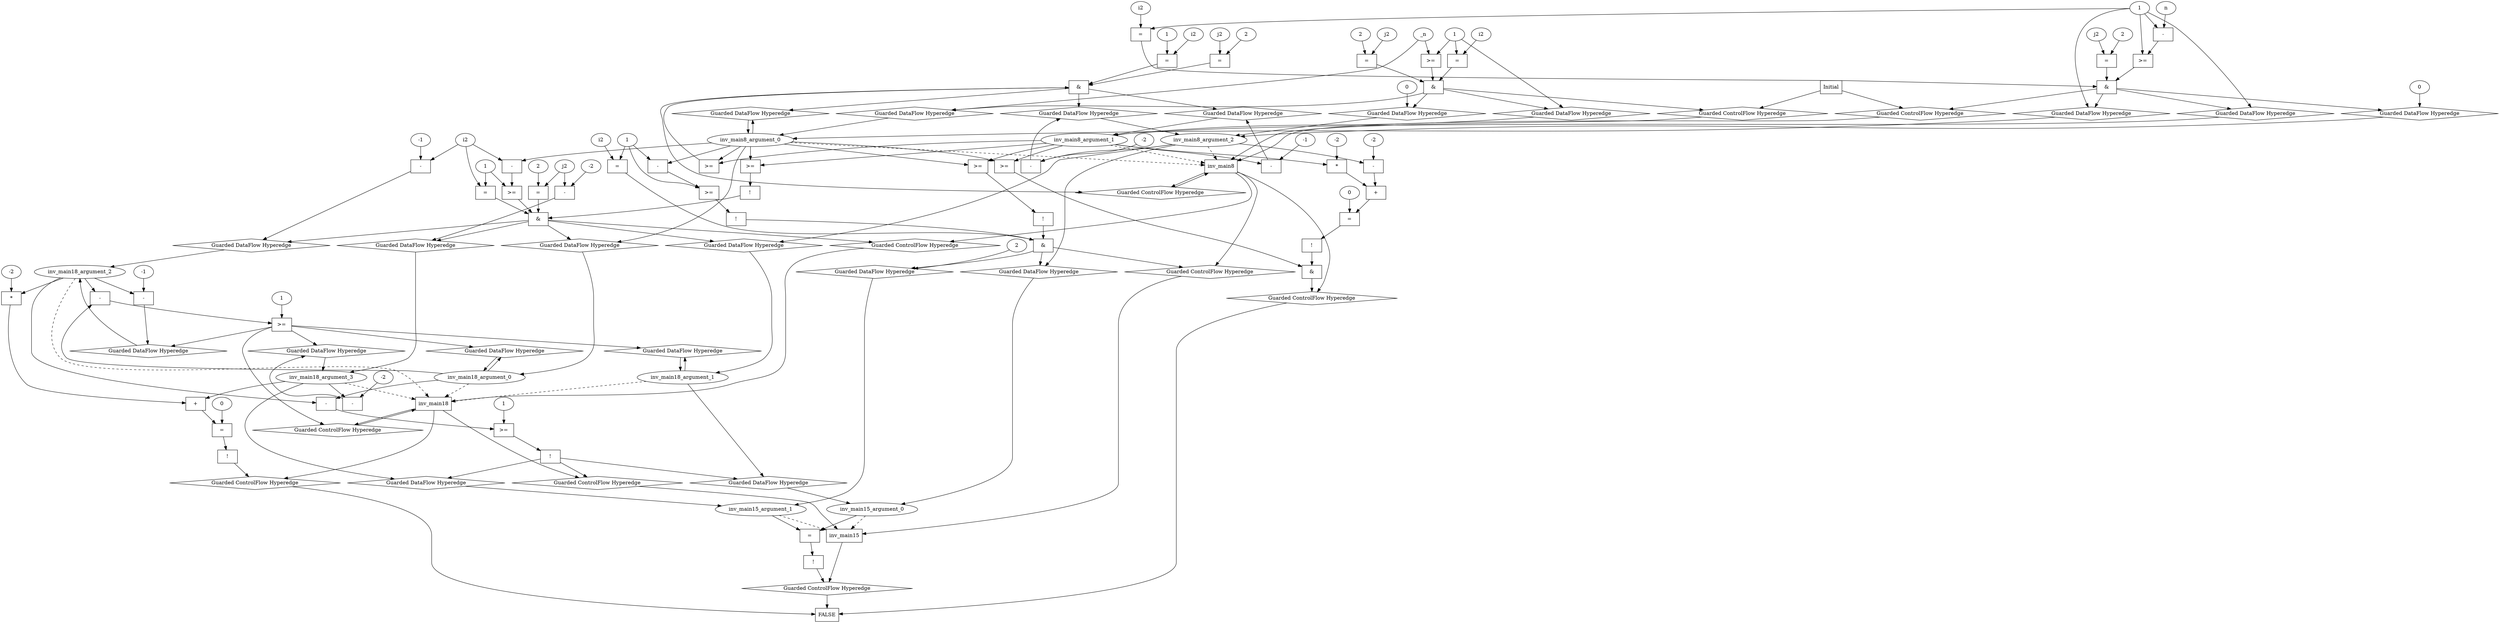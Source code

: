 digraph dag {
inv_main15 [label="inv_main15" shape="rect"];
inv_main18 [label="inv_main18" shape="rect"];
inv_main8 [label="inv_main8" shape="rect"];
FALSE [label="FALSE" shape="rect"];
Initial [label="Initial" shape="rect"];
ControlFowHyperEdge_0 [label="Guarded ControlFlow Hyperedge" shape="diamond"];
Initial -> ControlFowHyperEdge_0[label=""]
ControlFowHyperEdge_0 -> inv_main8[label=""]
ControlFowHyperEdge_1 [label="Guarded ControlFlow Hyperedge" shape="diamond"];
Initial -> ControlFowHyperEdge_1[label=""]
ControlFowHyperEdge_1 -> inv_main8[label=""]
ControlFowHyperEdge_2 [label="Guarded ControlFlow Hyperedge" shape="diamond"];
inv_main8 -> ControlFowHyperEdge_2[label=""]
ControlFowHyperEdge_2 -> inv_main8[label=""]
ControlFowHyperEdge_3 [label="Guarded ControlFlow Hyperedge" shape="diamond"];
inv_main8 -> ControlFowHyperEdge_3[label=""]
ControlFowHyperEdge_3 -> inv_main15[label=""]
ControlFowHyperEdge_4 [label="Guarded ControlFlow Hyperedge" shape="diamond"];
inv_main8 -> ControlFowHyperEdge_4[label=""]
ControlFowHyperEdge_4 -> inv_main18[label=""]
ControlFowHyperEdge_5 [label="Guarded ControlFlow Hyperedge" shape="diamond"];
inv_main18 -> ControlFowHyperEdge_5[label=""]
ControlFowHyperEdge_5 -> inv_main15[label=""]
ControlFowHyperEdge_6 [label="Guarded ControlFlow Hyperedge" shape="diamond"];
inv_main18 -> ControlFowHyperEdge_6[label=""]
ControlFowHyperEdge_6 -> inv_main18[label=""]
ControlFowHyperEdge_7 [label="Guarded ControlFlow Hyperedge" shape="diamond"];
inv_main8 -> ControlFowHyperEdge_7[label=""]
ControlFowHyperEdge_7 -> FALSE[label=""]
ControlFowHyperEdge_8 [label="Guarded ControlFlow Hyperedge" shape="diamond"];
inv_main18 -> ControlFowHyperEdge_8[label=""]
ControlFowHyperEdge_8 -> FALSE[label=""]
ControlFowHyperEdge_9 [label="Guarded ControlFlow Hyperedge" shape="diamond"];
inv_main15 -> ControlFowHyperEdge_9[label=""]
ControlFowHyperEdge_9 -> FALSE[label=""]
inv_main8_argument_0 [label="inv_main8_argument_0" shape="oval"];
inv_main8_argument_0 -> inv_main8[label="" style="dashed"]
inv_main8_argument_1 [label="inv_main8_argument_1" shape="oval"];
inv_main8_argument_1 -> inv_main8[label="" style="dashed"]
inv_main8_argument_2 [label="inv_main8_argument_2" shape="oval"];
inv_main8_argument_2 -> inv_main8[label="" style="dashed"]
inv_main15_argument_0 [label="inv_main15_argument_0" shape="oval"];
inv_main15_argument_0 -> inv_main15[label="" style="dashed"]
inv_main15_argument_1 [label="inv_main15_argument_1" shape="oval"];
inv_main15_argument_1 -> inv_main15[label="" style="dashed"]
inv_main18_argument_0 [label="inv_main18_argument_0" shape="oval"];
inv_main18_argument_0 -> inv_main18[label="" style="dashed"]
inv_main18_argument_1 [label="inv_main18_argument_1" shape="oval"];
inv_main18_argument_1 -> inv_main18[label="" style="dashed"]
inv_main18_argument_2 [label="inv_main18_argument_2" shape="oval"];
inv_main18_argument_2 -> inv_main18[label="" style="dashed"]
inv_main18_argument_3 [label="inv_main18_argument_3" shape="oval"];
inv_main18_argument_3 -> inv_main18[label="" style="dashed"]

xxxinv_main8___Initial_0xxx_and [label="&" shape="rect"];
xxxinv_main8___Initial_0xxxguard_0_node_0 [label=">=" shape="rect"];
xxxinv_main8___Initial_0xxxguard_0_node_1 [label="-" shape="rect"];
xxxinv_main8___Initial_0xxxguard_0_node_3 [label="n"];
xxxinv_main8___Initial_0xxxguard_0_node_1->xxxinv_main8___Initial_0xxxguard_0_node_0
xxxinv_main8___Initial_0xxxdataFlow_0_node_0->xxxinv_main8___Initial_0xxxguard_0_node_0
xxxinv_main8___Initial_0xxxdataFlow_0_node_0->xxxinv_main8___Initial_0xxxguard_0_node_1
xxxinv_main8___Initial_0xxxguard_0_node_3->xxxinv_main8___Initial_0xxxguard_0_node_1

xxxinv_main8___Initial_0xxxguard_0_node_0->xxxinv_main8___Initial_0xxx_and [label=""];
xxxinv_main8___Initial_0xxxguard1_node_0 [label="=" shape="rect"];
xxxinv_main8___Initial_0xxxguard1_node_2 [label="i2"];
xxxinv_main8___Initial_0xxxdataFlow_0_node_0->xxxinv_main8___Initial_0xxxguard1_node_0
xxxinv_main8___Initial_0xxxguard1_node_2->xxxinv_main8___Initial_0xxxguard1_node_0

xxxinv_main8___Initial_0xxxguard1_node_0->xxxinv_main8___Initial_0xxx_and [label=""];
xxxinv_main8___Initial_0xxxguard2_node_0 [label="=" shape="rect"];
xxxinv_main8___Initial_0xxxguard2_node_1 [label="2"];
xxxinv_main8___Initial_0xxxguard2_node_2 [label="j2"];
xxxinv_main8___Initial_0xxxguard2_node_1->xxxinv_main8___Initial_0xxxguard2_node_0
xxxinv_main8___Initial_0xxxguard2_node_2->xxxinv_main8___Initial_0xxxguard2_node_0

xxxinv_main8___Initial_0xxxguard2_node_0->xxxinv_main8___Initial_0xxx_and [label=""];
xxxinv_main8___Initial_0xxx_and->ControlFowHyperEdge_0 [label=""];
xxxinv_main8___Initial_0xxxdataFlow_0_node_0 [label="1"];

xxxinv_main8___Initial_0xxxdataFlow_0_node_0->DataFowHyperEdge_0_inv_main8_argument_0 [label=""];

xxxinv_main8___Initial_0xxxdataFlow_0_node_0->DataFowHyperEdge_0_inv_main8_argument_1 [label=""];
xxxinv_main8___Initial_0xxxdataFlow2_node_0 [label="0"];

xxxinv_main8___Initial_0xxxdataFlow2_node_0->DataFowHyperEdge_0_inv_main8_argument_2 [label=""];
xxxinv_main8___Initial_1xxx_and [label="&" shape="rect"];
xxxinv_main8___Initial_1xxxguard_0_node_0 [label=">=" shape="rect"];
xxxinv_main8___Initial_1xxxdataFlow_0_node_0->xxxinv_main8___Initial_1xxxguard_0_node_0
xxxinv_main8___Initial_1xxxdataFlow1_node_0->xxxinv_main8___Initial_1xxxguard_0_node_0

xxxinv_main8___Initial_1xxxguard_0_node_0->xxxinv_main8___Initial_1xxx_and [label=""];
xxxinv_main8___Initial_1xxxguard1_node_0 [label="=" shape="rect"];
xxxinv_main8___Initial_1xxxguard1_node_2 [label="i2"];
xxxinv_main8___Initial_1xxxdataFlow1_node_0->xxxinv_main8___Initial_1xxxguard1_node_0
xxxinv_main8___Initial_1xxxguard1_node_2->xxxinv_main8___Initial_1xxxguard1_node_0

xxxinv_main8___Initial_1xxxguard1_node_0->xxxinv_main8___Initial_1xxx_and [label=""];
xxxinv_main8___Initial_1xxxguard2_node_0 [label="=" shape="rect"];
xxxinv_main8___Initial_1xxxguard2_node_1 [label="2"];
xxxinv_main8___Initial_1xxxguard2_node_2 [label="j2"];
xxxinv_main8___Initial_1xxxguard2_node_1->xxxinv_main8___Initial_1xxxguard2_node_0
xxxinv_main8___Initial_1xxxguard2_node_2->xxxinv_main8___Initial_1xxxguard2_node_0

xxxinv_main8___Initial_1xxxguard2_node_0->xxxinv_main8___Initial_1xxx_and [label=""];
xxxinv_main8___Initial_1xxx_and->ControlFowHyperEdge_1 [label=""];
xxxinv_main8___Initial_1xxxdataFlow_0_node_0 [label="_n"];

xxxinv_main8___Initial_1xxxdataFlow_0_node_0->DataFowHyperEdge_1_inv_main8_argument_0 [label=""];
xxxinv_main8___Initial_1xxxdataFlow1_node_0 [label="1"];

xxxinv_main8___Initial_1xxxdataFlow1_node_0->DataFowHyperEdge_1_inv_main8_argument_1 [label=""];
xxxinv_main8___Initial_1xxxdataFlow2_node_0 [label="0"];

xxxinv_main8___Initial_1xxxdataFlow2_node_0->DataFowHyperEdge_1_inv_main8_argument_2 [label=""];
xxxinv_main8___inv_main8_2xxx_and [label="&" shape="rect"];
xxxinv_main8___inv_main8_2xxxguard_0_node_0 [label=">=" shape="rect"];
inv_main8_argument_0->xxxinv_main8___inv_main8_2xxxguard_0_node_0
inv_main8_argument_1->xxxinv_main8___inv_main8_2xxxguard_0_node_0

xxxinv_main8___inv_main8_2xxxguard_0_node_0->xxxinv_main8___inv_main8_2xxx_and [label=""];
xxxinv_main8___inv_main8_2xxxguard1_node_0 [label="=" shape="rect"];
xxxinv_main8___inv_main8_2xxxguard1_node_1 [label="i2"];
xxxinv_main8___inv_main8_2xxxguard1_node_2 [label="1"];
xxxinv_main8___inv_main8_2xxxguard1_node_1->xxxinv_main8___inv_main8_2xxxguard1_node_0
xxxinv_main8___inv_main8_2xxxguard1_node_2->xxxinv_main8___inv_main8_2xxxguard1_node_0

xxxinv_main8___inv_main8_2xxxguard1_node_0->xxxinv_main8___inv_main8_2xxx_and [label=""];
xxxinv_main8___inv_main8_2xxxguard2_node_0 [label="=" shape="rect"];
xxxinv_main8___inv_main8_2xxxguard2_node_1 [label="j2"];
xxxinv_main8___inv_main8_2xxxguard2_node_2 [label="2"];
xxxinv_main8___inv_main8_2xxxguard2_node_1->xxxinv_main8___inv_main8_2xxxguard2_node_0
xxxinv_main8___inv_main8_2xxxguard2_node_2->xxxinv_main8___inv_main8_2xxxguard2_node_0

xxxinv_main8___inv_main8_2xxxguard2_node_0->xxxinv_main8___inv_main8_2xxx_and [label=""];
xxxinv_main8___inv_main8_2xxx_and->ControlFowHyperEdge_2 [label=""];
xxxinv_main8___inv_main8_2xxxdataFlow_0_node_0 [label="-" shape="rect"];
xxxinv_main8___inv_main8_2xxxdataFlow_0_node_2 [label="-1"];
inv_main8_argument_1->xxxinv_main8___inv_main8_2xxxdataFlow_0_node_0
xxxinv_main8___inv_main8_2xxxdataFlow_0_node_2->xxxinv_main8___inv_main8_2xxxdataFlow_0_node_0

xxxinv_main8___inv_main8_2xxxdataFlow_0_node_0->DataFowHyperEdge_2_inv_main8_argument_1 [label=""];
xxxinv_main8___inv_main8_2xxxdataFlow1_node_0 [label="-" shape="rect"];
xxxinv_main8___inv_main8_2xxxdataFlow1_node_2 [label="-2"];
inv_main8_argument_2->xxxinv_main8___inv_main8_2xxxdataFlow1_node_0
xxxinv_main8___inv_main8_2xxxdataFlow1_node_2->xxxinv_main8___inv_main8_2xxxdataFlow1_node_0

xxxinv_main8___inv_main8_2xxxdataFlow1_node_0->DataFowHyperEdge_2_inv_main8_argument_2 [label=""];
xxxinv_main15___inv_main8_3xxx_and [label="&" shape="rect"];
xxxinv_main15___inv_main8_3xxxguard_0_node_0 [label="!" shape="rect"];
xxxinv_main15___inv_main8_3xxxguard_0_node_1 [label=">=" shape="rect"];
xxxinv_main15___inv_main8_3xxxguard_0_node_2 [label="-" shape="rect"];
xxxinv_main15___inv_main8_3xxxguard_0_node_4 [label="1"];
xxxinv_main15___inv_main8_3xxxguard_0_node_1->xxxinv_main15___inv_main8_3xxxguard_0_node_0
xxxinv_main15___inv_main8_3xxxguard_0_node_2->xxxinv_main15___inv_main8_3xxxguard_0_node_1
xxxinv_main15___inv_main8_3xxxguard_0_node_4->xxxinv_main15___inv_main8_3xxxguard_0_node_1
inv_main8_argument_0->xxxinv_main15___inv_main8_3xxxguard_0_node_2
xxxinv_main15___inv_main8_3xxxguard_0_node_4->xxxinv_main15___inv_main8_3xxxguard_0_node_2

xxxinv_main15___inv_main8_3xxxguard_0_node_0->xxxinv_main15___inv_main8_3xxx_and [label=""];
xxxinv_main15___inv_main8_3xxxguard1_node_0 [label="!" shape="rect"];
xxxinv_main15___inv_main8_3xxxguard1_node_1 [label=">=" shape="rect"];
xxxinv_main15___inv_main8_3xxxguard1_node_1->xxxinv_main15___inv_main8_3xxxguard1_node_0
inv_main8_argument_0->xxxinv_main15___inv_main8_3xxxguard1_node_1
inv_main8_argument_1->xxxinv_main15___inv_main8_3xxxguard1_node_1

xxxinv_main15___inv_main8_3xxxguard1_node_0->xxxinv_main15___inv_main8_3xxx_and [label=""];
xxxinv_main15___inv_main8_3xxxguard2_node_0 [label="=" shape="rect"];
xxxinv_main15___inv_main8_3xxxguard2_node_1 [label="i2"];
xxxinv_main15___inv_main8_3xxxguard2_node_1->xxxinv_main15___inv_main8_3xxxguard2_node_0
xxxinv_main15___inv_main8_3xxxguard_0_node_4->xxxinv_main15___inv_main8_3xxxguard2_node_0

xxxinv_main15___inv_main8_3xxxguard2_node_0->xxxinv_main15___inv_main8_3xxx_and [label=""];
xxxinv_main15___inv_main8_3xxx_and->ControlFowHyperEdge_3 [label=""];
xxxinv_main15___inv_main8_3xxxdataFlow_0_node_0 [label="2"];

xxxinv_main15___inv_main8_3xxxdataFlow_0_node_0->DataFowHyperEdge_3_inv_main15_argument_1 [label=""];
xxxinv_main18___inv_main8_4xxx_and [label="&" shape="rect"];
xxxinv_main18___inv_main8_4xxxguard_0_node_0 [label=">=" shape="rect"];
xxxinv_main18___inv_main8_4xxxguard_0_node_1 [label="-" shape="rect"];
xxxinv_main18___inv_main8_4xxxguard_0_node_4 [label="1"];
xxxinv_main18___inv_main8_4xxxguard_0_node_1->xxxinv_main18___inv_main8_4xxxguard_0_node_0
xxxinv_main18___inv_main8_4xxxguard_0_node_4->xxxinv_main18___inv_main8_4xxxguard_0_node_0
inv_main8_argument_0->xxxinv_main18___inv_main8_4xxxguard_0_node_1
xxxinv_main18___inv_main8_4xxxdataFlow_0_node_1->xxxinv_main18___inv_main8_4xxxguard_0_node_1

xxxinv_main18___inv_main8_4xxxguard_0_node_0->xxxinv_main18___inv_main8_4xxx_and [label=""];
xxxinv_main18___inv_main8_4xxxguard1_node_0 [label="!" shape="rect"];
xxxinv_main18___inv_main8_4xxxguard1_node_1 [label=">=" shape="rect"];
xxxinv_main18___inv_main8_4xxxguard1_node_1->xxxinv_main18___inv_main8_4xxxguard1_node_0
inv_main8_argument_0->xxxinv_main18___inv_main8_4xxxguard1_node_1
inv_main8_argument_1->xxxinv_main18___inv_main8_4xxxguard1_node_1

xxxinv_main18___inv_main8_4xxxguard1_node_0->xxxinv_main18___inv_main8_4xxx_and [label=""];
xxxinv_main18___inv_main8_4xxxguard2_node_0 [label="=" shape="rect"];
xxxinv_main18___inv_main8_4xxxdataFlow_0_node_1->xxxinv_main18___inv_main8_4xxxguard2_node_0
xxxinv_main18___inv_main8_4xxxguard_0_node_4->xxxinv_main18___inv_main8_4xxxguard2_node_0

xxxinv_main18___inv_main8_4xxxguard2_node_0->xxxinv_main18___inv_main8_4xxx_and [label=""];
xxxinv_main18___inv_main8_4xxxguard3_node_0 [label="=" shape="rect"];
xxxinv_main18___inv_main8_4xxxguard3_node_2 [label="2"];
xxxinv_main18___inv_main8_4xxxdataFlow1_node_1->xxxinv_main18___inv_main8_4xxxguard3_node_0
xxxinv_main18___inv_main8_4xxxguard3_node_2->xxxinv_main18___inv_main8_4xxxguard3_node_0

xxxinv_main18___inv_main8_4xxxguard3_node_0->xxxinv_main18___inv_main8_4xxx_and [label=""];
xxxinv_main18___inv_main8_4xxx_and->ControlFowHyperEdge_4 [label=""];
xxxinv_main18___inv_main8_4xxxdataFlow_0_node_0 [label="-" shape="rect"];
xxxinv_main18___inv_main8_4xxxdataFlow_0_node_1 [label="i2"];
xxxinv_main18___inv_main8_4xxxdataFlow_0_node_2 [label="-1"];
xxxinv_main18___inv_main8_4xxxdataFlow_0_node_1->xxxinv_main18___inv_main8_4xxxdataFlow_0_node_0
xxxinv_main18___inv_main8_4xxxdataFlow_0_node_2->xxxinv_main18___inv_main8_4xxxdataFlow_0_node_0

xxxinv_main18___inv_main8_4xxxdataFlow_0_node_0->DataFowHyperEdge_4_inv_main18_argument_2 [label=""];
xxxinv_main18___inv_main8_4xxxdataFlow1_node_0 [label="-" shape="rect"];
xxxinv_main18___inv_main8_4xxxdataFlow1_node_1 [label="j2"];
xxxinv_main18___inv_main8_4xxxdataFlow1_node_2 [label="-2"];
xxxinv_main18___inv_main8_4xxxdataFlow1_node_1->xxxinv_main18___inv_main8_4xxxdataFlow1_node_0
xxxinv_main18___inv_main8_4xxxdataFlow1_node_2->xxxinv_main18___inv_main8_4xxxdataFlow1_node_0

xxxinv_main18___inv_main8_4xxxdataFlow1_node_0->DataFowHyperEdge_4_inv_main18_argument_3 [label=""];
xxxinv_main15___inv_main18_5xxxguard_0_node_0 [label="!" shape="rect"];
xxxinv_main15___inv_main18_5xxxguard_0_node_1 [label=">=" shape="rect"];
xxxinv_main15___inv_main18_5xxxguard_0_node_2 [label="-" shape="rect"];
xxxinv_main15___inv_main18_5xxxguard_0_node_5 [label="1"];
xxxinv_main15___inv_main18_5xxxguard_0_node_1->xxxinv_main15___inv_main18_5xxxguard_0_node_0
xxxinv_main15___inv_main18_5xxxguard_0_node_2->xxxinv_main15___inv_main18_5xxxguard_0_node_1
xxxinv_main15___inv_main18_5xxxguard_0_node_5->xxxinv_main15___inv_main18_5xxxguard_0_node_1
inv_main18_argument_0->xxxinv_main15___inv_main18_5xxxguard_0_node_2
inv_main18_argument_2->xxxinv_main15___inv_main18_5xxxguard_0_node_2

xxxinv_main15___inv_main18_5xxxguard_0_node_0->ControlFowHyperEdge_5 [label=""];
xxxinv_main18___inv_main18_6xxxguard_0_node_0 [label=">=" shape="rect"];
xxxinv_main18___inv_main18_6xxxguard_0_node_1 [label="-" shape="rect"];
xxxinv_main18___inv_main18_6xxxguard_0_node_4 [label="1"];
xxxinv_main18___inv_main18_6xxxguard_0_node_1->xxxinv_main18___inv_main18_6xxxguard_0_node_0
xxxinv_main18___inv_main18_6xxxguard_0_node_4->xxxinv_main18___inv_main18_6xxxguard_0_node_0
inv_main18_argument_0->xxxinv_main18___inv_main18_6xxxguard_0_node_1
inv_main18_argument_2->xxxinv_main18___inv_main18_6xxxguard_0_node_1

xxxinv_main18___inv_main18_6xxxguard_0_node_0->ControlFowHyperEdge_6 [label=""];
xxxinv_main18___inv_main18_6xxxdataFlow_0_node_0 [label="-" shape="rect"];
xxxinv_main18___inv_main18_6xxxdataFlow_0_node_2 [label="-1"];
inv_main18_argument_2->xxxinv_main18___inv_main18_6xxxdataFlow_0_node_0
xxxinv_main18___inv_main18_6xxxdataFlow_0_node_2->xxxinv_main18___inv_main18_6xxxdataFlow_0_node_0

xxxinv_main18___inv_main18_6xxxdataFlow_0_node_0->DataFowHyperEdge_6_inv_main18_argument_2 [label=""];
xxxinv_main18___inv_main18_6xxxdataFlow1_node_0 [label="-" shape="rect"];
xxxinv_main18___inv_main18_6xxxdataFlow1_node_2 [label="-2"];
inv_main18_argument_3->xxxinv_main18___inv_main18_6xxxdataFlow1_node_0
xxxinv_main18___inv_main18_6xxxdataFlow1_node_2->xxxinv_main18___inv_main18_6xxxdataFlow1_node_0

xxxinv_main18___inv_main18_6xxxdataFlow1_node_0->DataFowHyperEdge_6_inv_main18_argument_3 [label=""];
xxxFALSE___inv_main8_7xxx_and [label="&" shape="rect"];
xxxFALSE___inv_main8_7xxxguard_0_node_0 [label="!" shape="rect"];
xxxFALSE___inv_main8_7xxxguard_0_node_1 [label="=" shape="rect"];
xxxFALSE___inv_main8_7xxxguard_0_node_2 [label="+" shape="rect"];
xxxFALSE___inv_main8_7xxxguard_0_node_3 [label="-" shape="rect"];
xxxFALSE___inv_main8_7xxxguard_0_node_5 [label="-2"];
xxxFALSE___inv_main8_7xxxguard_0_node_6 [label="*" shape="rect"];
xxxFALSE___inv_main8_7xxxguard_0_node_7 [label="-2"];
xxxFALSE___inv_main8_7xxxguard_0_node_9 [label="0"];
xxxFALSE___inv_main8_7xxxguard_0_node_1->xxxFALSE___inv_main8_7xxxguard_0_node_0
xxxFALSE___inv_main8_7xxxguard_0_node_2->xxxFALSE___inv_main8_7xxxguard_0_node_1
xxxFALSE___inv_main8_7xxxguard_0_node_9->xxxFALSE___inv_main8_7xxxguard_0_node_1
xxxFALSE___inv_main8_7xxxguard_0_node_3->xxxFALSE___inv_main8_7xxxguard_0_node_2
xxxFALSE___inv_main8_7xxxguard_0_node_6->xxxFALSE___inv_main8_7xxxguard_0_node_2
inv_main8_argument_2->xxxFALSE___inv_main8_7xxxguard_0_node_3
xxxFALSE___inv_main8_7xxxguard_0_node_5->xxxFALSE___inv_main8_7xxxguard_0_node_3
inv_main8_argument_1->xxxFALSE___inv_main8_7xxxguard_0_node_6
xxxFALSE___inv_main8_7xxxguard_0_node_7->xxxFALSE___inv_main8_7xxxguard_0_node_6

xxxFALSE___inv_main8_7xxxguard_0_node_0->xxxFALSE___inv_main8_7xxx_and [label=""];
xxxFALSE___inv_main8_7xxxguard1_node_0 [label=">=" shape="rect"];
inv_main8_argument_0->xxxFALSE___inv_main8_7xxxguard1_node_0
inv_main8_argument_1->xxxFALSE___inv_main8_7xxxguard1_node_0

xxxFALSE___inv_main8_7xxxguard1_node_0->xxxFALSE___inv_main8_7xxx_and [label=""];
xxxFALSE___inv_main8_7xxx_and->ControlFowHyperEdge_7 [label=""];
xxxFALSE___inv_main18_8xxxguard_0_node_0 [label="!" shape="rect"];
xxxFALSE___inv_main18_8xxxguard_0_node_1 [label="=" shape="rect"];
xxxFALSE___inv_main18_8xxxguard_0_node_2 [label="+" shape="rect"];
xxxFALSE___inv_main18_8xxxguard_0_node_4 [label="*" shape="rect"];
xxxFALSE___inv_main18_8xxxguard_0_node_5 [label="-2"];
xxxFALSE___inv_main18_8xxxguard_0_node_7 [label="0"];
xxxFALSE___inv_main18_8xxxguard_0_node_1->xxxFALSE___inv_main18_8xxxguard_0_node_0
xxxFALSE___inv_main18_8xxxguard_0_node_2->xxxFALSE___inv_main18_8xxxguard_0_node_1
xxxFALSE___inv_main18_8xxxguard_0_node_7->xxxFALSE___inv_main18_8xxxguard_0_node_1
inv_main18_argument_3->xxxFALSE___inv_main18_8xxxguard_0_node_2
xxxFALSE___inv_main18_8xxxguard_0_node_4->xxxFALSE___inv_main18_8xxxguard_0_node_2
inv_main18_argument_2->xxxFALSE___inv_main18_8xxxguard_0_node_4
xxxFALSE___inv_main18_8xxxguard_0_node_5->xxxFALSE___inv_main18_8xxxguard_0_node_4

xxxFALSE___inv_main18_8xxxguard_0_node_0->ControlFowHyperEdge_8 [label=""];
xxxFALSE___inv_main15_9xxxguard_0_node_0 [label="!" shape="rect"];
xxxFALSE___inv_main15_9xxxguard_0_node_1 [label="=" shape="rect"];
xxxFALSE___inv_main15_9xxxguard_0_node_1->xxxFALSE___inv_main15_9xxxguard_0_node_0
inv_main15_argument_0->xxxFALSE___inv_main15_9xxxguard_0_node_1
inv_main15_argument_1->xxxFALSE___inv_main15_9xxxguard_0_node_1

xxxFALSE___inv_main15_9xxxguard_0_node_0->ControlFowHyperEdge_9 [label=""];
DataFowHyperEdge_0_inv_main8_argument_0 [label="Guarded DataFlow Hyperedge" shape="diamond"];
DataFowHyperEdge_0_inv_main8_argument_0 -> inv_main8_argument_0[label=""]
xxxinv_main8___Initial_0xxx_and -> DataFowHyperEdge_0_inv_main8_argument_0[label=""]
DataFowHyperEdge_0_inv_main8_argument_1 [label="Guarded DataFlow Hyperedge" shape="diamond"];
DataFowHyperEdge_0_inv_main8_argument_1 -> inv_main8_argument_1[label=""]
xxxinv_main8___Initial_0xxx_and -> DataFowHyperEdge_0_inv_main8_argument_1[label=""]
DataFowHyperEdge_0_inv_main8_argument_2 [label="Guarded DataFlow Hyperedge" shape="diamond"];
DataFowHyperEdge_0_inv_main8_argument_2 -> inv_main8_argument_2[label=""]
xxxinv_main8___Initial_0xxx_and -> DataFowHyperEdge_0_inv_main8_argument_2[label=""]
DataFowHyperEdge_1_inv_main8_argument_0 [label="Guarded DataFlow Hyperedge" shape="diamond"];
DataFowHyperEdge_1_inv_main8_argument_0 -> inv_main8_argument_0[label=""]
xxxinv_main8___Initial_1xxx_and -> DataFowHyperEdge_1_inv_main8_argument_0[label=""]
DataFowHyperEdge_1_inv_main8_argument_1 [label="Guarded DataFlow Hyperedge" shape="diamond"];
DataFowHyperEdge_1_inv_main8_argument_1 -> inv_main8_argument_1[label=""]
xxxinv_main8___Initial_1xxx_and -> DataFowHyperEdge_1_inv_main8_argument_1[label=""]
DataFowHyperEdge_1_inv_main8_argument_2 [label="Guarded DataFlow Hyperedge" shape="diamond"];
DataFowHyperEdge_1_inv_main8_argument_2 -> inv_main8_argument_2[label=""]
xxxinv_main8___Initial_1xxx_and -> DataFowHyperEdge_1_inv_main8_argument_2[label=""]
DataFowHyperEdge_2_inv_main8_argument_0 [label="Guarded DataFlow Hyperedge" shape="diamond"];
DataFowHyperEdge_2_inv_main8_argument_0 -> inv_main8_argument_0[label=""]
xxxinv_main8___inv_main8_2xxx_and -> DataFowHyperEdge_2_inv_main8_argument_0[label=""]
DataFowHyperEdge_2_inv_main8_argument_1 [label="Guarded DataFlow Hyperedge" shape="diamond"];
DataFowHyperEdge_2_inv_main8_argument_1 -> inv_main8_argument_1[label=""]
xxxinv_main8___inv_main8_2xxx_and -> DataFowHyperEdge_2_inv_main8_argument_1[label=""]
DataFowHyperEdge_2_inv_main8_argument_2 [label="Guarded DataFlow Hyperedge" shape="diamond"];
DataFowHyperEdge_2_inv_main8_argument_2 -> inv_main8_argument_2[label=""]
xxxinv_main8___inv_main8_2xxx_and -> DataFowHyperEdge_2_inv_main8_argument_2[label=""]
DataFowHyperEdge_3_inv_main15_argument_0 [label="Guarded DataFlow Hyperedge" shape="diamond"];
DataFowHyperEdge_3_inv_main15_argument_0 -> inv_main15_argument_0[label=""]
xxxinv_main15___inv_main8_3xxx_and -> DataFowHyperEdge_3_inv_main15_argument_0[label=""]
DataFowHyperEdge_3_inv_main15_argument_1 [label="Guarded DataFlow Hyperedge" shape="diamond"];
DataFowHyperEdge_3_inv_main15_argument_1 -> inv_main15_argument_1[label=""]
xxxinv_main15___inv_main8_3xxx_and -> DataFowHyperEdge_3_inv_main15_argument_1[label=""]
DataFowHyperEdge_4_inv_main18_argument_0 [label="Guarded DataFlow Hyperedge" shape="diamond"];
DataFowHyperEdge_4_inv_main18_argument_0 -> inv_main18_argument_0[label=""]
xxxinv_main18___inv_main8_4xxx_and -> DataFowHyperEdge_4_inv_main18_argument_0[label=""]
DataFowHyperEdge_4_inv_main18_argument_1 [label="Guarded DataFlow Hyperedge" shape="diamond"];
DataFowHyperEdge_4_inv_main18_argument_1 -> inv_main18_argument_1[label=""]
xxxinv_main18___inv_main8_4xxx_and -> DataFowHyperEdge_4_inv_main18_argument_1[label=""]
DataFowHyperEdge_4_inv_main18_argument_2 [label="Guarded DataFlow Hyperedge" shape="diamond"];
DataFowHyperEdge_4_inv_main18_argument_2 -> inv_main18_argument_2[label=""]
xxxinv_main18___inv_main8_4xxx_and -> DataFowHyperEdge_4_inv_main18_argument_2[label=""]
DataFowHyperEdge_4_inv_main18_argument_3 [label="Guarded DataFlow Hyperedge" shape="diamond"];
DataFowHyperEdge_4_inv_main18_argument_3 -> inv_main18_argument_3[label=""]
xxxinv_main18___inv_main8_4xxx_and -> DataFowHyperEdge_4_inv_main18_argument_3[label=""]
DataFowHyperEdge_5_inv_main15_argument_0 [label="Guarded DataFlow Hyperedge" shape="diamond"];
DataFowHyperEdge_5_inv_main15_argument_0 -> inv_main15_argument_0[label=""]
xxxinv_main15___inv_main18_5xxxguard_0_node_0 -> DataFowHyperEdge_5_inv_main15_argument_0[label=""]
DataFowHyperEdge_5_inv_main15_argument_1 [label="Guarded DataFlow Hyperedge" shape="diamond"];
DataFowHyperEdge_5_inv_main15_argument_1 -> inv_main15_argument_1[label=""]
xxxinv_main15___inv_main18_5xxxguard_0_node_0 -> DataFowHyperEdge_5_inv_main15_argument_1[label=""]
DataFowHyperEdge_6_inv_main18_argument_0 [label="Guarded DataFlow Hyperedge" shape="diamond"];
DataFowHyperEdge_6_inv_main18_argument_0 -> inv_main18_argument_0[label=""]
xxxinv_main18___inv_main18_6xxxguard_0_node_0 -> DataFowHyperEdge_6_inv_main18_argument_0[label=""]
DataFowHyperEdge_6_inv_main18_argument_1 [label="Guarded DataFlow Hyperedge" shape="diamond"];
DataFowHyperEdge_6_inv_main18_argument_1 -> inv_main18_argument_1[label=""]
xxxinv_main18___inv_main18_6xxxguard_0_node_0 -> DataFowHyperEdge_6_inv_main18_argument_1[label=""]
DataFowHyperEdge_6_inv_main18_argument_2 [label="Guarded DataFlow Hyperedge" shape="diamond"];
DataFowHyperEdge_6_inv_main18_argument_2 -> inv_main18_argument_2[label=""]
xxxinv_main18___inv_main18_6xxxguard_0_node_0 -> DataFowHyperEdge_6_inv_main18_argument_2[label=""]
DataFowHyperEdge_6_inv_main18_argument_3 [label="Guarded DataFlow Hyperedge" shape="diamond"];
DataFowHyperEdge_6_inv_main18_argument_3 -> inv_main18_argument_3[label=""]
xxxinv_main18___inv_main18_6xxxguard_0_node_0 -> DataFowHyperEdge_6_inv_main18_argument_3[label=""]
inv_main8_argument_0 -> DataFowHyperEdge_2_inv_main8_argument_0[label=""]
inv_main8_argument_2 -> DataFowHyperEdge_3_inv_main15_argument_0[label=""]
inv_main8_argument_0 -> DataFowHyperEdge_4_inv_main18_argument_0[label=""]
inv_main8_argument_2 -> DataFowHyperEdge_4_inv_main18_argument_1[label=""]
inv_main18_argument_1 -> DataFowHyperEdge_5_inv_main15_argument_0[label=""]
inv_main18_argument_3 -> DataFowHyperEdge_5_inv_main15_argument_1[label=""]
inv_main18_argument_0 -> DataFowHyperEdge_6_inv_main18_argument_0[label=""]
inv_main18_argument_1 -> DataFowHyperEdge_6_inv_main18_argument_1[label=""]
}
